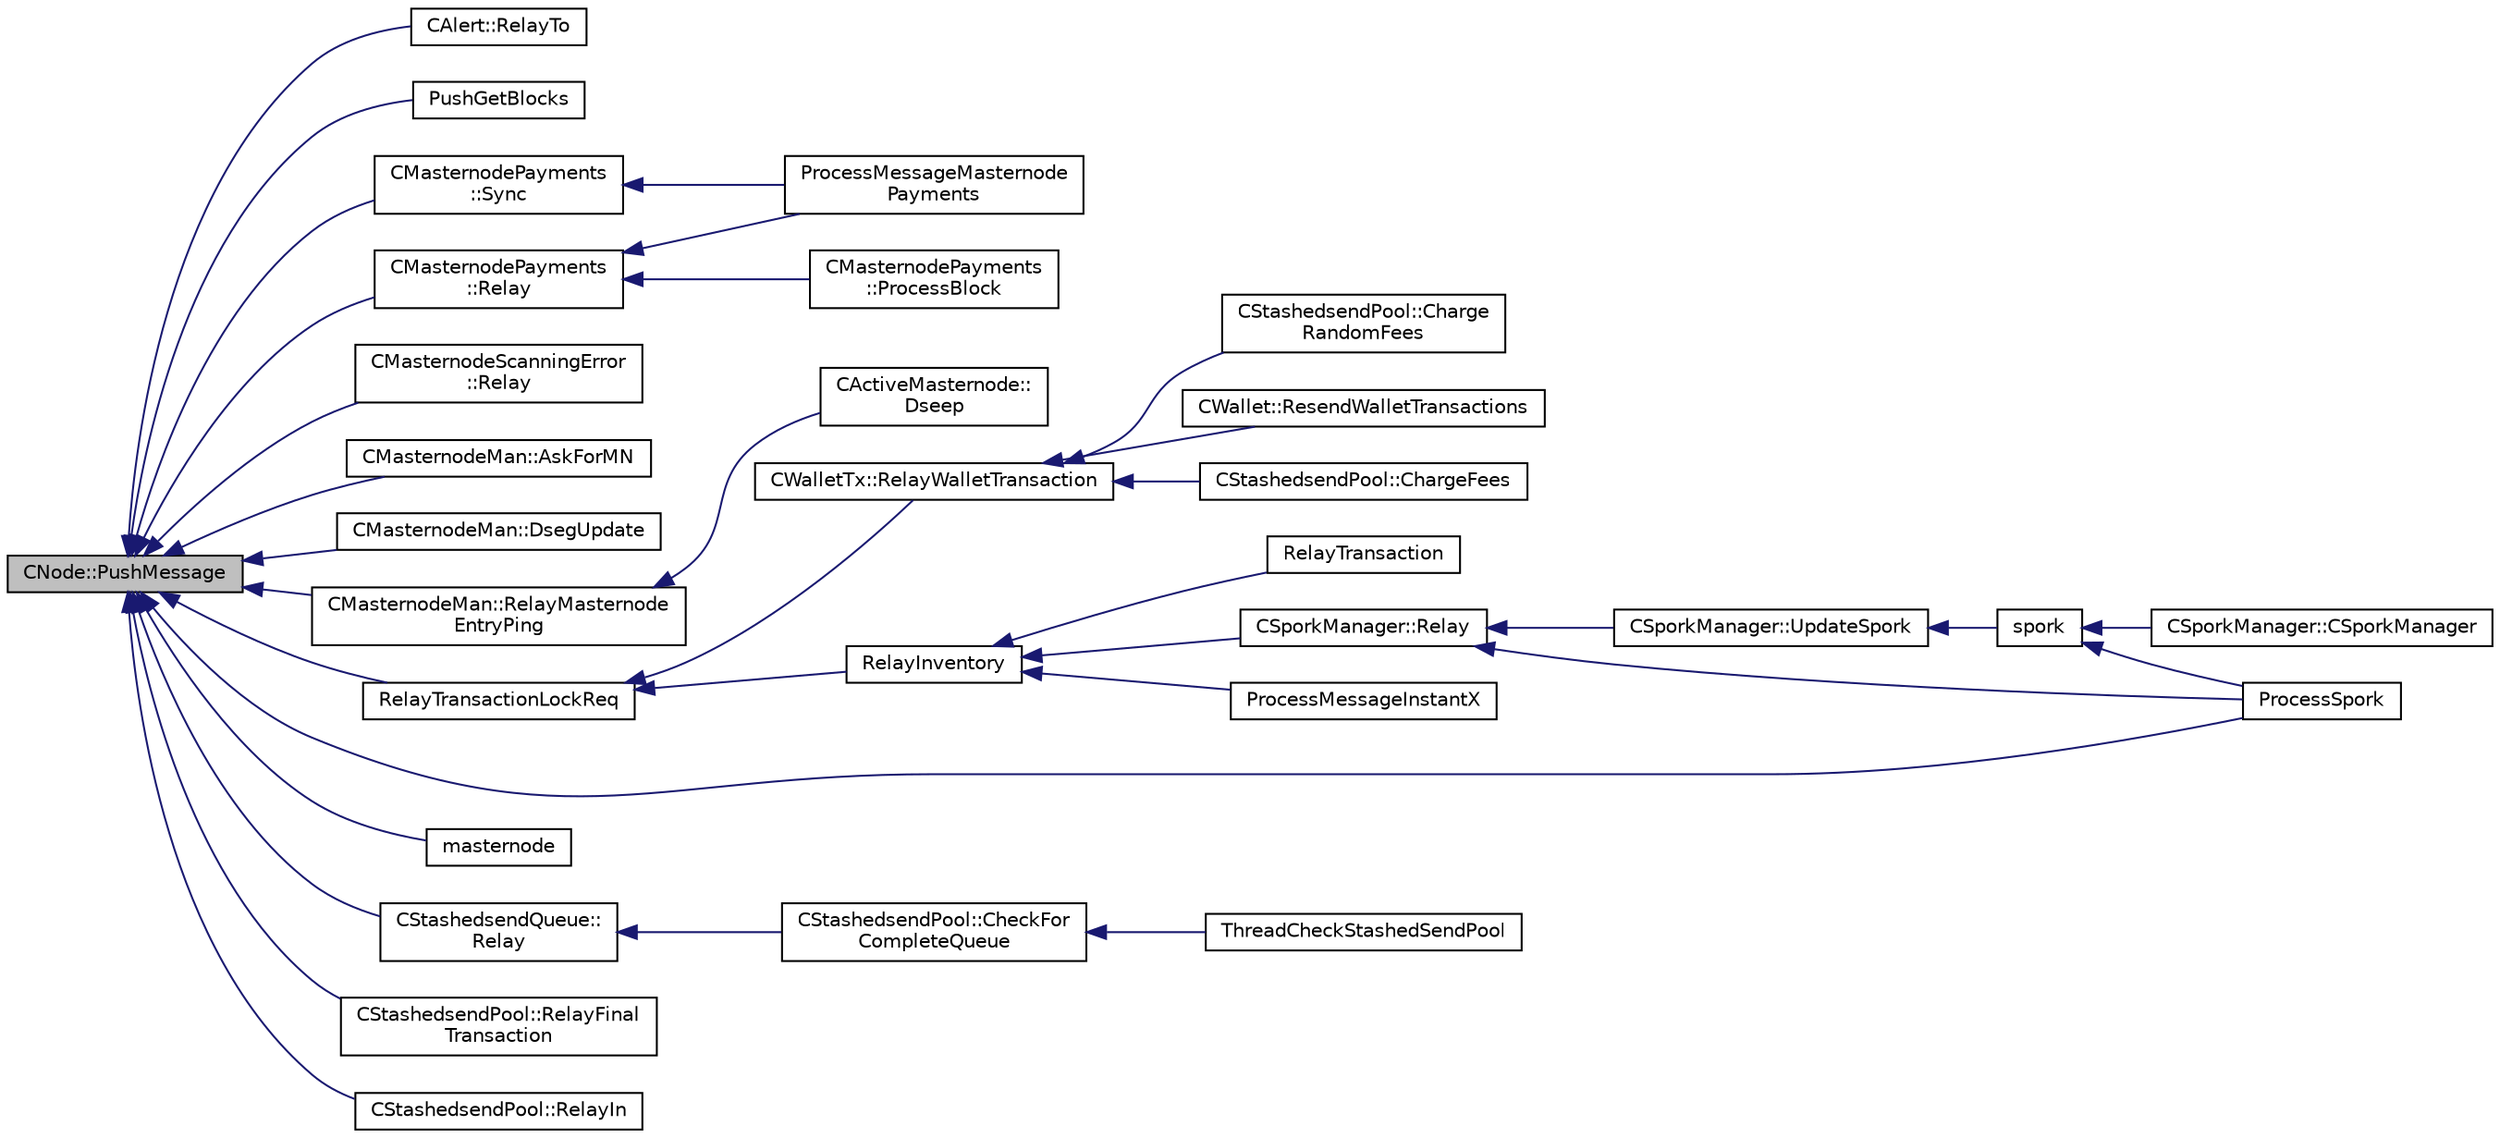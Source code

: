 digraph "CNode::PushMessage"
{
  edge [fontname="Helvetica",fontsize="10",labelfontname="Helvetica",labelfontsize="10"];
  node [fontname="Helvetica",fontsize="10",shape=record];
  rankdir="LR";
  Node161 [label="CNode::PushMessage",height=0.2,width=0.4,color="black", fillcolor="grey75", style="filled", fontcolor="black"];
  Node161 -> Node162 [dir="back",color="midnightblue",fontsize="10",style="solid",fontname="Helvetica"];
  Node162 [label="CAlert::RelayTo",height=0.2,width=0.4,color="black", fillcolor="white", style="filled",URL="$db/dff/class_c_alert.html#a21a801f1a5978889722771d4eb13bf37"];
  Node161 -> Node163 [dir="back",color="midnightblue",fontsize="10",style="solid",fontname="Helvetica"];
  Node163 [label="PushGetBlocks",height=0.2,width=0.4,color="black", fillcolor="white", style="filled",URL="$d4/dbf/main_8h.html#a28098619373dbab927d25bca3cea8a4a"];
  Node161 -> Node164 [dir="back",color="midnightblue",fontsize="10",style="solid",fontname="Helvetica"];
  Node164 [label="CMasternodePayments\l::Relay",height=0.2,width=0.4,color="black", fillcolor="white", style="filled",URL="$dc/d9a/class_c_masternode_payments.html#a21b0a4c30a2d6e02b7530370a65767fd"];
  Node164 -> Node165 [dir="back",color="midnightblue",fontsize="10",style="solid",fontname="Helvetica"];
  Node165 [label="ProcessMessageMasternode\lPayments",height=0.2,width=0.4,color="black", fillcolor="white", style="filled",URL="$dc/d20/masternode-payments_8h.html#a8c28fb440d8031543d1de309e34c40f2"];
  Node164 -> Node166 [dir="back",color="midnightblue",fontsize="10",style="solid",fontname="Helvetica"];
  Node166 [label="CMasternodePayments\l::ProcessBlock",height=0.2,width=0.4,color="black", fillcolor="white", style="filled",URL="$dc/d9a/class_c_masternode_payments.html#aa23dfbc148f10f601e9771bfcffea441"];
  Node161 -> Node167 [dir="back",color="midnightblue",fontsize="10",style="solid",fontname="Helvetica"];
  Node167 [label="CMasternodePayments\l::Sync",height=0.2,width=0.4,color="black", fillcolor="white", style="filled",URL="$dc/d9a/class_c_masternode_payments.html#adb635a5a7682a19cf235be300cd88680"];
  Node167 -> Node165 [dir="back",color="midnightblue",fontsize="10",style="solid",fontname="Helvetica"];
  Node161 -> Node168 [dir="back",color="midnightblue",fontsize="10",style="solid",fontname="Helvetica"];
  Node168 [label="CMasternodeScanningError\l::Relay",height=0.2,width=0.4,color="black", fillcolor="white", style="filled",URL="$d0/de7/class_c_masternode_scanning_error.html#af26adcf976d63610a65399ef356cd8db"];
  Node161 -> Node169 [dir="back",color="midnightblue",fontsize="10",style="solid",fontname="Helvetica"];
  Node169 [label="CMasternodeMan::AskForMN",height=0.2,width=0.4,color="black", fillcolor="white", style="filled",URL="$dc/d6b/class_c_masternode_man.html#ae4de44493ba42d53b9c3e7fba18c0f09",tooltip="Ask (source) node for mnb. "];
  Node161 -> Node170 [dir="back",color="midnightblue",fontsize="10",style="solid",fontname="Helvetica"];
  Node170 [label="CMasternodeMan::DsegUpdate",height=0.2,width=0.4,color="black", fillcolor="white", style="filled",URL="$dc/d6b/class_c_masternode_man.html#a5aa389cb63e70edf9fd9e2eb7fe90750"];
  Node161 -> Node171 [dir="back",color="midnightblue",fontsize="10",style="solid",fontname="Helvetica"];
  Node171 [label="CMasternodeMan::RelayMasternode\lEntryPing",height=0.2,width=0.4,color="black", fillcolor="white", style="filled",URL="$dc/d6b/class_c_masternode_man.html#a9286585fc75e63f34bb372c194ace81a"];
  Node171 -> Node172 [dir="back",color="midnightblue",fontsize="10",style="solid",fontname="Helvetica"];
  Node172 [label="CActiveMasternode::\lDseep",height=0.2,width=0.4,color="black", fillcolor="white", style="filled",URL="$d9/d29/class_c_active_masternode.html#aa14a1a9611f6b73cc3e860cda75de88c"];
  Node161 -> Node173 [dir="back",color="midnightblue",fontsize="10",style="solid",fontname="Helvetica"];
  Node173 [label="RelayTransactionLockReq",height=0.2,width=0.4,color="black", fillcolor="white", style="filled",URL="$d7/d97/net_8h.html#a83d330c7d36395aa1a22d4aebddaf499"];
  Node173 -> Node174 [dir="back",color="midnightblue",fontsize="10",style="solid",fontname="Helvetica"];
  Node174 [label="RelayInventory",height=0.2,width=0.4,color="black", fillcolor="white", style="filled",URL="$d7/d97/net_8h.html#a8efddffaa3931e6bafecaac5e0605d1b"];
  Node174 -> Node175 [dir="back",color="midnightblue",fontsize="10",style="solid",fontname="Helvetica"];
  Node175 [label="ProcessMessageInstantX",height=0.2,width=0.4,color="black", fillcolor="white", style="filled",URL="$d6/d5f/instantx_8h.html#aa516cb499ead2691d8ab216a499db5d0"];
  Node174 -> Node176 [dir="back",color="midnightblue",fontsize="10",style="solid",fontname="Helvetica"];
  Node176 [label="RelayTransaction",height=0.2,width=0.4,color="black", fillcolor="white", style="filled",URL="$d7/d97/net_8h.html#aa7eea5ebcc85b5a7a0ae3716608bfffe"];
  Node174 -> Node177 [dir="back",color="midnightblue",fontsize="10",style="solid",fontname="Helvetica"];
  Node177 [label="CSporkManager::Relay",height=0.2,width=0.4,color="black", fillcolor="white", style="filled",URL="$d2/d5e/class_c_spork_manager.html#ae8651894670c02ecb5f99806376d5af2"];
  Node177 -> Node178 [dir="back",color="midnightblue",fontsize="10",style="solid",fontname="Helvetica"];
  Node178 [label="ProcessSpork",height=0.2,width=0.4,color="black", fillcolor="white", style="filled",URL="$d0/d24/spork_8h.html#a3f9c24c1f4c012152fb4422ca981610a"];
  Node177 -> Node179 [dir="back",color="midnightblue",fontsize="10",style="solid",fontname="Helvetica"];
  Node179 [label="CSporkManager::UpdateSpork",height=0.2,width=0.4,color="black", fillcolor="white", style="filled",URL="$d2/d5e/class_c_spork_manager.html#a51293c5c9db22f4435f044b4ccb65028"];
  Node179 -> Node180 [dir="back",color="midnightblue",fontsize="10",style="solid",fontname="Helvetica"];
  Node180 [label="spork",height=0.2,width=0.4,color="black", fillcolor="white", style="filled",URL="$db/d48/rpcmisc_8cpp.html#a8dcc7f3e5749bbd1dad163b85d0abdcb"];
  Node180 -> Node178 [dir="back",color="midnightblue",fontsize="10",style="solid",fontname="Helvetica"];
  Node180 -> Node181 [dir="back",color="midnightblue",fontsize="10",style="solid",fontname="Helvetica"];
  Node181 [label="CSporkManager::CSporkManager",height=0.2,width=0.4,color="black", fillcolor="white", style="filled",URL="$d2/d5e/class_c_spork_manager.html#af25ba284196ede7288bc9855e7f8a8a5"];
  Node173 -> Node182 [dir="back",color="midnightblue",fontsize="10",style="solid",fontname="Helvetica"];
  Node182 [label="CWalletTx::RelayWalletTransaction",height=0.2,width=0.4,color="black", fillcolor="white", style="filled",URL="$d6/d53/class_c_wallet_tx.html#aec8c50f3fcde27525485b6cd4a4e19b5"];
  Node182 -> Node183 [dir="back",color="midnightblue",fontsize="10",style="solid",fontname="Helvetica"];
  Node183 [label="CStashedsendPool::ChargeFees",height=0.2,width=0.4,color="black", fillcolor="white", style="filled",URL="$dd/d8a/class_c_stashedsend_pool.html#acd76c93879dbcbdda4ca0a253f0d9c68",tooltip="Charge fees to bad actors (Charge clients a fee if they&#39;re abusive) "];
  Node182 -> Node184 [dir="back",color="midnightblue",fontsize="10",style="solid",fontname="Helvetica"];
  Node184 [label="CStashedsendPool::Charge\lRandomFees",height=0.2,width=0.4,color="black", fillcolor="white", style="filled",URL="$dd/d8a/class_c_stashedsend_pool.html#abcf715f6e5e01039218bf4881fffc3fe",tooltip="Rarely charge fees to pay miners. "];
  Node182 -> Node185 [dir="back",color="midnightblue",fontsize="10",style="solid",fontname="Helvetica"];
  Node185 [label="CWallet::ResendWalletTransactions",height=0.2,width=0.4,color="black", fillcolor="white", style="filled",URL="$d2/de5/class_c_wallet.html#ace33dcf23623d2036a38696bc3a94553"];
  Node161 -> Node186 [dir="back",color="midnightblue",fontsize="10",style="solid",fontname="Helvetica"];
  Node186 [label="masternode",height=0.2,width=0.4,color="black", fillcolor="white", style="filled",URL="$d5/d6b/rpcstashedsend_8cpp.html#a30609e443aeb47c29ed0878d16b1b5e1"];
  Node161 -> Node178 [dir="back",color="midnightblue",fontsize="10",style="solid",fontname="Helvetica"];
  Node161 -> Node187 [dir="back",color="midnightblue",fontsize="10",style="solid",fontname="Helvetica"];
  Node187 [label="CStashedsendQueue::\lRelay",height=0.2,width=0.4,color="black", fillcolor="white", style="filled",URL="$dd/d34/class_c_stashedsend_queue.html#a09556c9ce4afb98f472edcd74dec575a"];
  Node187 -> Node188 [dir="back",color="midnightblue",fontsize="10",style="solid",fontname="Helvetica"];
  Node188 [label="CStashedsendPool::CheckFor\lCompleteQueue",height=0.2,width=0.4,color="black", fillcolor="white", style="filled",URL="$dd/d8a/class_c_stashedsend_pool.html#a46fd3f0fc3671683518cd090b25c97d7"];
  Node188 -> Node189 [dir="back",color="midnightblue",fontsize="10",style="solid",fontname="Helvetica"];
  Node189 [label="ThreadCheckStashedSendPool",height=0.2,width=0.4,color="black", fillcolor="white", style="filled",URL="$d9/dbc/stashedsend_8h.html#ab583ddc86effded8432ea5387f77d883"];
  Node161 -> Node190 [dir="back",color="midnightblue",fontsize="10",style="solid",fontname="Helvetica"];
  Node190 [label="CStashedsendPool::RelayFinal\lTransaction",height=0.2,width=0.4,color="black", fillcolor="white", style="filled",URL="$dd/d8a/class_c_stashedsend_pool.html#a1beb8bbb29eee773275e68b63e6027f3"];
  Node161 -> Node191 [dir="back",color="midnightblue",fontsize="10",style="solid",fontname="Helvetica"];
  Node191 [label="CStashedsendPool::RelayIn",height=0.2,width=0.4,color="black", fillcolor="white", style="filled",URL="$dd/d8a/class_c_stashedsend_pool.html#aebe6dcd903303539047d0ae907fe38f7"];
}
